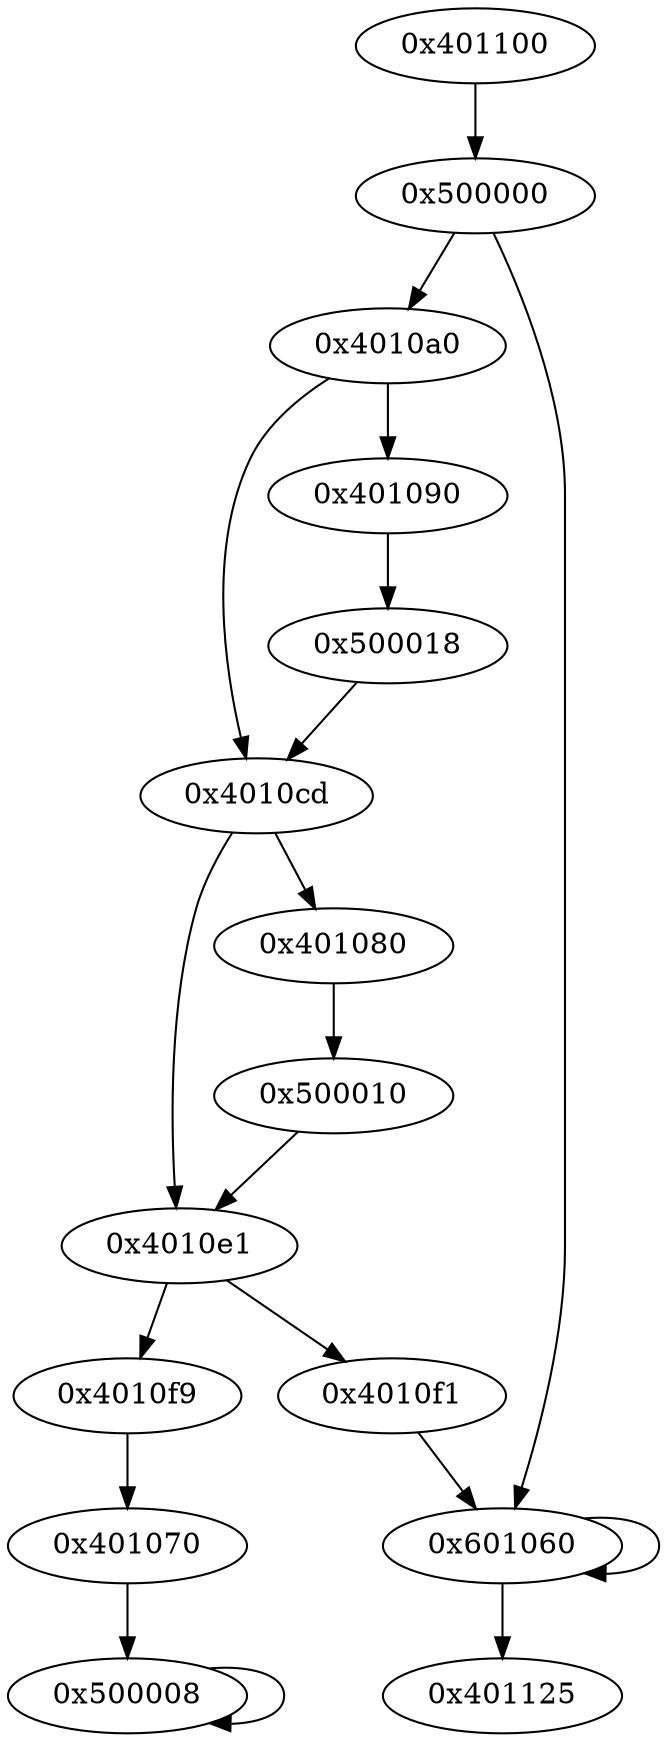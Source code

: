 digraph {
401100 [label="0x401100"];
500000 [label="0x500000"];
"4010a0" [label="0x4010a0"];
401090 [label="0x401090"];
500018 [label="0x500018"];
"4010cd" [label="0x4010cd"];
401080 [label="0x401080"];
500010 [label="0x500010"];
601060 [label="0x601060"];
"4010e1" [label="0x4010e1"];
"4010f1" [label="0x4010f1"];
"4010f9" [label="0x4010f9"];
401070 [label="0x401070"];
500008 [label="0x500008"];
401125 [label="0x401125"];
401100 -> 500000;
500000 -> "4010a0";
500000 -> 601060;
"4010a0" -> 401090;
"4010a0" -> "4010cd";
401090 -> 500018;
500018 -> "4010cd";
"4010cd" -> 401080;
"4010cd" -> "4010e1";
401080 -> 500010;
500010 -> "4010e1";
601060 -> 601060;
601060 -> 401125;
"4010e1" -> "4010f1";
"4010e1" -> "4010f9";
"4010f1" -> 601060;
"4010f9" -> 401070;
401070 -> 500008;
500008 -> 500008;
}
